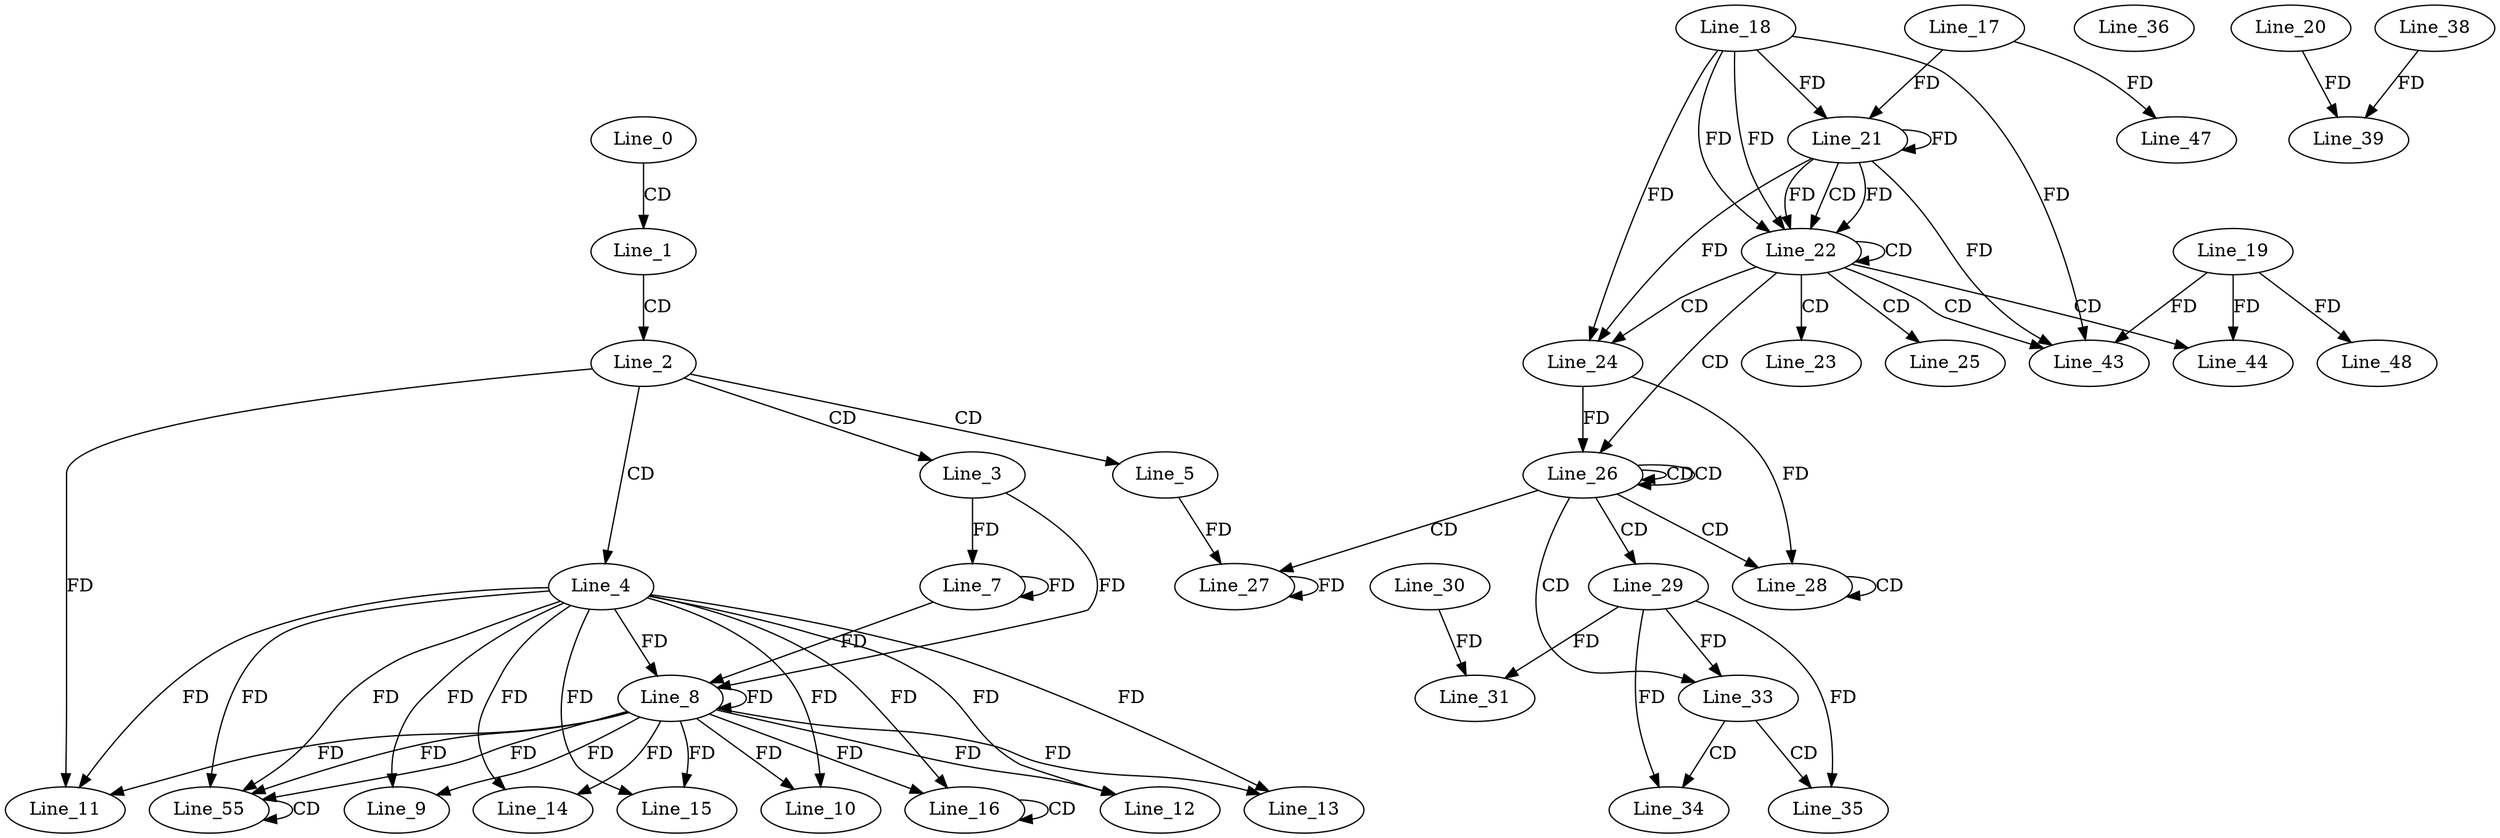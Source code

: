 digraph G {
  Line_0;
  Line_1;
  Line_2;
  Line_3;
  Line_4;
  Line_5;
  Line_7;
  Line_8;
  Line_8;
  Line_9;
  Line_10;
  Line_11;
  Line_11;
  Line_12;
  Line_13;
  Line_14;
  Line_15;
  Line_16;
  Line_16;
  Line_21;
  Line_18;
  Line_21;
  Line_17;
  Line_21;
  Line_22;
  Line_22;
  Line_23;
  Line_24;
  Line_24;
  Line_25;
  Line_26;
  Line_26;
  Line_26;
  Line_27;
  Line_28;
  Line_28;
  Line_29;
  Line_31;
  Line_30;
  Line_33;
  Line_33;
  Line_34;
  Line_34;
  Line_34;
  Line_35;
  Line_36;
  Line_20;
  Line_39;
  Line_38;
  Line_43;
  Line_19;
  Line_44;
  Line_47;
  Line_48;
  Line_55;
  Line_55;
  Line_0 -> Line_1 [ label="CD" ];
  Line_1 -> Line_2 [ label="CD" ];
  Line_2 -> Line_3 [ label="CD" ];
  Line_2 -> Line_4 [ label="CD" ];
  Line_2 -> Line_5 [ label="CD" ];
  Line_3 -> Line_7 [ label="FD" ];
  Line_7 -> Line_7 [ label="FD" ];
  Line_4 -> Line_8 [ label="FD" ];
  Line_8 -> Line_8 [ label="FD" ];
  Line_3 -> Line_8 [ label="FD" ];
  Line_7 -> Line_8 [ label="FD" ];
  Line_4 -> Line_9 [ label="FD" ];
  Line_8 -> Line_9 [ label="FD" ];
  Line_4 -> Line_10 [ label="FD" ];
  Line_8 -> Line_10 [ label="FD" ];
  Line_4 -> Line_11 [ label="FD" ];
  Line_8 -> Line_11 [ label="FD" ];
  Line_2 -> Line_11 [ label="FD" ];
  Line_4 -> Line_12 [ label="FD" ];
  Line_8 -> Line_12 [ label="FD" ];
  Line_4 -> Line_13 [ label="FD" ];
  Line_8 -> Line_13 [ label="FD" ];
  Line_4 -> Line_14 [ label="FD" ];
  Line_8 -> Line_14 [ label="FD" ];
  Line_4 -> Line_15 [ label="FD" ];
  Line_8 -> Line_15 [ label="FD" ];
  Line_16 -> Line_16 [ label="CD" ];
  Line_4 -> Line_16 [ label="FD" ];
  Line_8 -> Line_16 [ label="FD" ];
  Line_21 -> Line_21 [ label="FD" ];
  Line_18 -> Line_21 [ label="FD" ];
  Line_17 -> Line_21 [ label="FD" ];
  Line_21 -> Line_22 [ label="CD" ];
  Line_21 -> Line_22 [ label="FD" ];
  Line_18 -> Line_22 [ label="FD" ];
  Line_22 -> Line_22 [ label="CD" ];
  Line_21 -> Line_22 [ label="FD" ];
  Line_18 -> Line_22 [ label="FD" ];
  Line_22 -> Line_23 [ label="CD" ];
  Line_22 -> Line_24 [ label="CD" ];
  Line_21 -> Line_24 [ label="FD" ];
  Line_18 -> Line_24 [ label="FD" ];
  Line_22 -> Line_25 [ label="CD" ];
  Line_22 -> Line_26 [ label="CD" ];
  Line_26 -> Line_26 [ label="CD" ];
  Line_26 -> Line_26 [ label="CD" ];
  Line_24 -> Line_26 [ label="FD" ];
  Line_26 -> Line_27 [ label="CD" ];
  Line_27 -> Line_27 [ label="FD" ];
  Line_5 -> Line_27 [ label="FD" ];
  Line_26 -> Line_28 [ label="CD" ];
  Line_28 -> Line_28 [ label="CD" ];
  Line_24 -> Line_28 [ label="FD" ];
  Line_26 -> Line_29 [ label="CD" ];
  Line_29 -> Line_31 [ label="FD" ];
  Line_30 -> Line_31 [ label="FD" ];
  Line_26 -> Line_33 [ label="CD" ];
  Line_29 -> Line_33 [ label="FD" ];
  Line_33 -> Line_34 [ label="CD" ];
  Line_29 -> Line_34 [ label="FD" ];
  Line_33 -> Line_35 [ label="CD" ];
  Line_29 -> Line_35 [ label="FD" ];
  Line_20 -> Line_39 [ label="FD" ];
  Line_38 -> Line_39 [ label="FD" ];
  Line_22 -> Line_43 [ label="CD" ];
  Line_19 -> Line_43 [ label="FD" ];
  Line_21 -> Line_43 [ label="FD" ];
  Line_18 -> Line_43 [ label="FD" ];
  Line_22 -> Line_44 [ label="CD" ];
  Line_19 -> Line_44 [ label="FD" ];
  Line_17 -> Line_47 [ label="FD" ];
  Line_19 -> Line_48 [ label="FD" ];
  Line_4 -> Line_55 [ label="FD" ];
  Line_8 -> Line_55 [ label="FD" ];
  Line_55 -> Line_55 [ label="CD" ];
  Line_4 -> Line_55 [ label="FD" ];
  Line_8 -> Line_55 [ label="FD" ];
}
